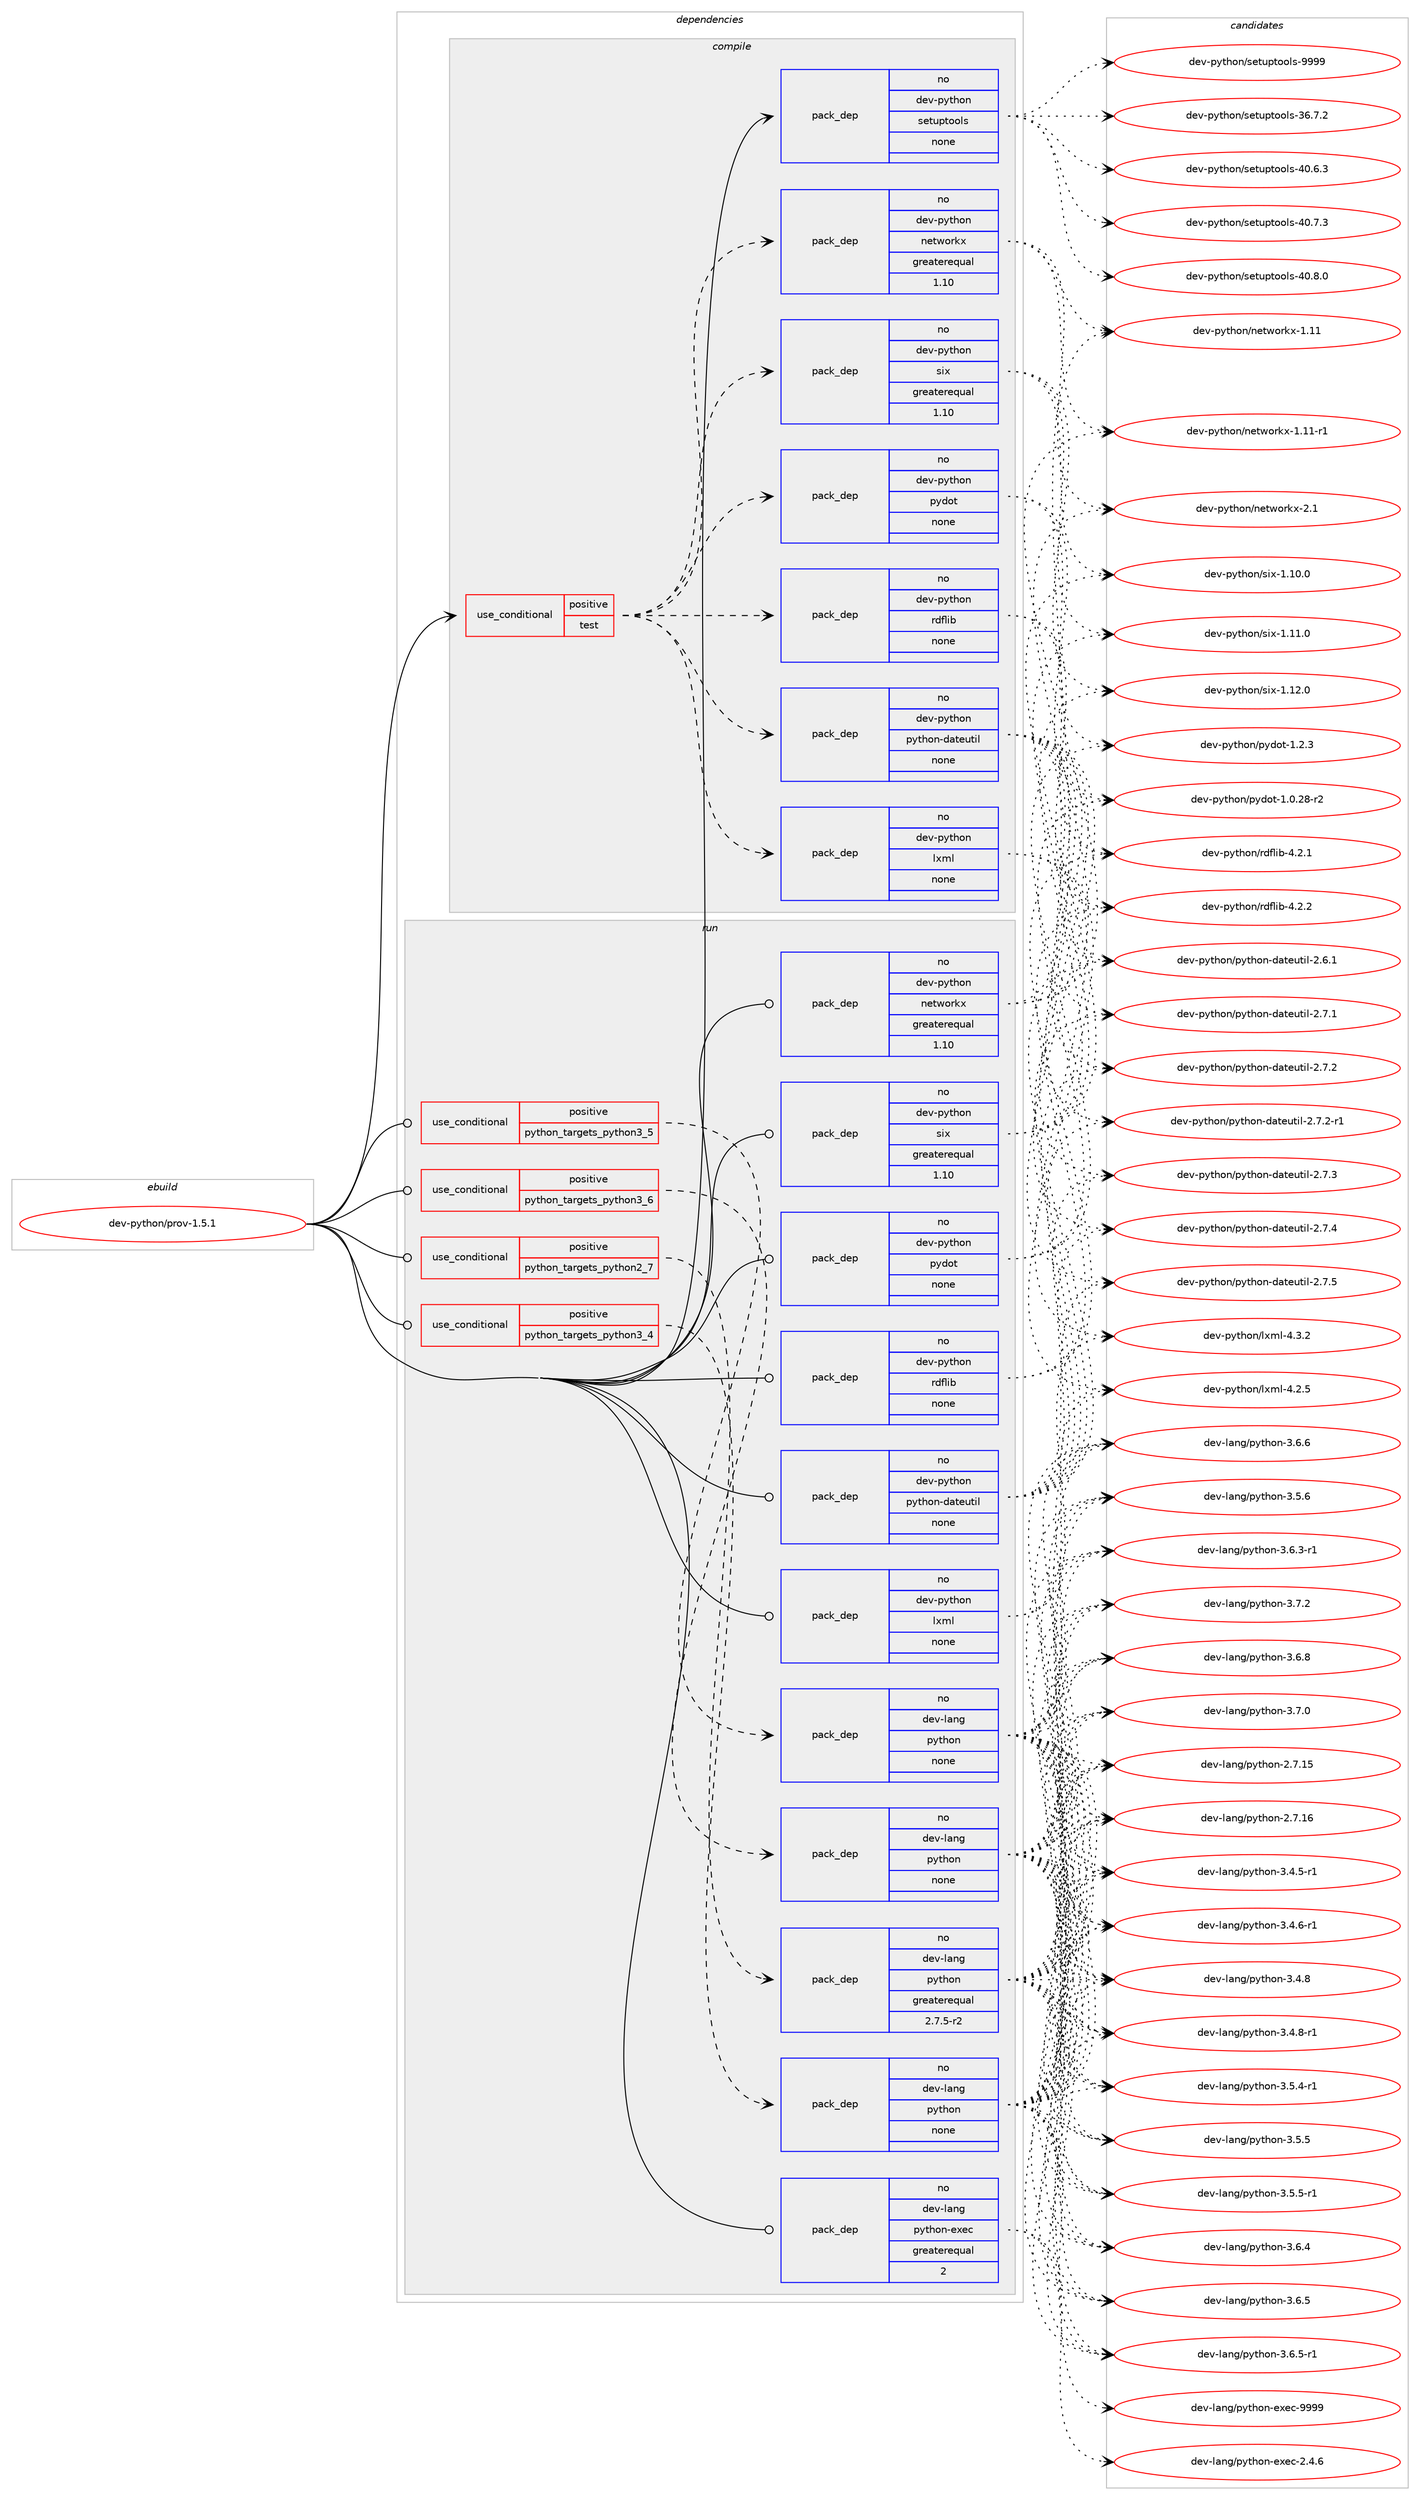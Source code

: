 digraph prolog {

# *************
# Graph options
# *************

newrank=true;
concentrate=true;
compound=true;
graph [rankdir=LR,fontname=Helvetica,fontsize=10,ranksep=1.5];#, ranksep=2.5, nodesep=0.2];
edge  [arrowhead=vee];
node  [fontname=Helvetica,fontsize=10];

# **********
# The ebuild
# **********

subgraph cluster_leftcol {
color=gray;
rank=same;
label=<<i>ebuild</i>>;
id [label="dev-python/prov-1.5.1", color=red, width=4, href="../dev-python/prov-1.5.1.svg"];
}

# ****************
# The dependencies
# ****************

subgraph cluster_midcol {
color=gray;
label=<<i>dependencies</i>>;
subgraph cluster_compile {
fillcolor="#eeeeee";
style=filled;
label=<<i>compile</i>>;
subgraph cond379923 {
dependency1426821 [label=<<TABLE BORDER="0" CELLBORDER="1" CELLSPACING="0" CELLPADDING="4"><TR><TD ROWSPAN="3" CELLPADDING="10">use_conditional</TD></TR><TR><TD>positive</TD></TR><TR><TD>test</TD></TR></TABLE>>, shape=none, color=red];
subgraph pack1023584 {
dependency1426822 [label=<<TABLE BORDER="0" CELLBORDER="1" CELLSPACING="0" CELLPADDING="4" WIDTH="220"><TR><TD ROWSPAN="6" CELLPADDING="30">pack_dep</TD></TR><TR><TD WIDTH="110">no</TD></TR><TR><TD>dev-python</TD></TR><TR><TD>pydot</TD></TR><TR><TD>none</TD></TR><TR><TD></TD></TR></TABLE>>, shape=none, color=blue];
}
dependency1426821:e -> dependency1426822:w [weight=20,style="dashed",arrowhead="vee"];
subgraph pack1023585 {
dependency1426823 [label=<<TABLE BORDER="0" CELLBORDER="1" CELLSPACING="0" CELLPADDING="4" WIDTH="220"><TR><TD ROWSPAN="6" CELLPADDING="30">pack_dep</TD></TR><TR><TD WIDTH="110">no</TD></TR><TR><TD>dev-python</TD></TR><TR><TD>python-dateutil</TD></TR><TR><TD>none</TD></TR><TR><TD></TD></TR></TABLE>>, shape=none, color=blue];
}
dependency1426821:e -> dependency1426823:w [weight=20,style="dashed",arrowhead="vee"];
subgraph pack1023586 {
dependency1426824 [label=<<TABLE BORDER="0" CELLBORDER="1" CELLSPACING="0" CELLPADDING="4" WIDTH="220"><TR><TD ROWSPAN="6" CELLPADDING="30">pack_dep</TD></TR><TR><TD WIDTH="110">no</TD></TR><TR><TD>dev-python</TD></TR><TR><TD>lxml</TD></TR><TR><TD>none</TD></TR><TR><TD></TD></TR></TABLE>>, shape=none, color=blue];
}
dependency1426821:e -> dependency1426824:w [weight=20,style="dashed",arrowhead="vee"];
subgraph pack1023587 {
dependency1426825 [label=<<TABLE BORDER="0" CELLBORDER="1" CELLSPACING="0" CELLPADDING="4" WIDTH="220"><TR><TD ROWSPAN="6" CELLPADDING="30">pack_dep</TD></TR><TR><TD WIDTH="110">no</TD></TR><TR><TD>dev-python</TD></TR><TR><TD>networkx</TD></TR><TR><TD>greaterequal</TD></TR><TR><TD>1.10</TD></TR></TABLE>>, shape=none, color=blue];
}
dependency1426821:e -> dependency1426825:w [weight=20,style="dashed",arrowhead="vee"];
subgraph pack1023588 {
dependency1426826 [label=<<TABLE BORDER="0" CELLBORDER="1" CELLSPACING="0" CELLPADDING="4" WIDTH="220"><TR><TD ROWSPAN="6" CELLPADDING="30">pack_dep</TD></TR><TR><TD WIDTH="110">no</TD></TR><TR><TD>dev-python</TD></TR><TR><TD>rdflib</TD></TR><TR><TD>none</TD></TR><TR><TD></TD></TR></TABLE>>, shape=none, color=blue];
}
dependency1426821:e -> dependency1426826:w [weight=20,style="dashed",arrowhead="vee"];
subgraph pack1023589 {
dependency1426827 [label=<<TABLE BORDER="0" CELLBORDER="1" CELLSPACING="0" CELLPADDING="4" WIDTH="220"><TR><TD ROWSPAN="6" CELLPADDING="30">pack_dep</TD></TR><TR><TD WIDTH="110">no</TD></TR><TR><TD>dev-python</TD></TR><TR><TD>six</TD></TR><TR><TD>greaterequal</TD></TR><TR><TD>1.10</TD></TR></TABLE>>, shape=none, color=blue];
}
dependency1426821:e -> dependency1426827:w [weight=20,style="dashed",arrowhead="vee"];
}
id:e -> dependency1426821:w [weight=20,style="solid",arrowhead="vee"];
subgraph pack1023590 {
dependency1426828 [label=<<TABLE BORDER="0" CELLBORDER="1" CELLSPACING="0" CELLPADDING="4" WIDTH="220"><TR><TD ROWSPAN="6" CELLPADDING="30">pack_dep</TD></TR><TR><TD WIDTH="110">no</TD></TR><TR><TD>dev-python</TD></TR><TR><TD>setuptools</TD></TR><TR><TD>none</TD></TR><TR><TD></TD></TR></TABLE>>, shape=none, color=blue];
}
id:e -> dependency1426828:w [weight=20,style="solid",arrowhead="vee"];
}
subgraph cluster_compileandrun {
fillcolor="#eeeeee";
style=filled;
label=<<i>compile and run</i>>;
}
subgraph cluster_run {
fillcolor="#eeeeee";
style=filled;
label=<<i>run</i>>;
subgraph cond379924 {
dependency1426829 [label=<<TABLE BORDER="0" CELLBORDER="1" CELLSPACING="0" CELLPADDING="4"><TR><TD ROWSPAN="3" CELLPADDING="10">use_conditional</TD></TR><TR><TD>positive</TD></TR><TR><TD>python_targets_python2_7</TD></TR></TABLE>>, shape=none, color=red];
subgraph pack1023591 {
dependency1426830 [label=<<TABLE BORDER="0" CELLBORDER="1" CELLSPACING="0" CELLPADDING="4" WIDTH="220"><TR><TD ROWSPAN="6" CELLPADDING="30">pack_dep</TD></TR><TR><TD WIDTH="110">no</TD></TR><TR><TD>dev-lang</TD></TR><TR><TD>python</TD></TR><TR><TD>greaterequal</TD></TR><TR><TD>2.7.5-r2</TD></TR></TABLE>>, shape=none, color=blue];
}
dependency1426829:e -> dependency1426830:w [weight=20,style="dashed",arrowhead="vee"];
}
id:e -> dependency1426829:w [weight=20,style="solid",arrowhead="odot"];
subgraph cond379925 {
dependency1426831 [label=<<TABLE BORDER="0" CELLBORDER="1" CELLSPACING="0" CELLPADDING="4"><TR><TD ROWSPAN="3" CELLPADDING="10">use_conditional</TD></TR><TR><TD>positive</TD></TR><TR><TD>python_targets_python3_4</TD></TR></TABLE>>, shape=none, color=red];
subgraph pack1023592 {
dependency1426832 [label=<<TABLE BORDER="0" CELLBORDER="1" CELLSPACING="0" CELLPADDING="4" WIDTH="220"><TR><TD ROWSPAN="6" CELLPADDING="30">pack_dep</TD></TR><TR><TD WIDTH="110">no</TD></TR><TR><TD>dev-lang</TD></TR><TR><TD>python</TD></TR><TR><TD>none</TD></TR><TR><TD></TD></TR></TABLE>>, shape=none, color=blue];
}
dependency1426831:e -> dependency1426832:w [weight=20,style="dashed",arrowhead="vee"];
}
id:e -> dependency1426831:w [weight=20,style="solid",arrowhead="odot"];
subgraph cond379926 {
dependency1426833 [label=<<TABLE BORDER="0" CELLBORDER="1" CELLSPACING="0" CELLPADDING="4"><TR><TD ROWSPAN="3" CELLPADDING="10">use_conditional</TD></TR><TR><TD>positive</TD></TR><TR><TD>python_targets_python3_5</TD></TR></TABLE>>, shape=none, color=red];
subgraph pack1023593 {
dependency1426834 [label=<<TABLE BORDER="0" CELLBORDER="1" CELLSPACING="0" CELLPADDING="4" WIDTH="220"><TR><TD ROWSPAN="6" CELLPADDING="30">pack_dep</TD></TR><TR><TD WIDTH="110">no</TD></TR><TR><TD>dev-lang</TD></TR><TR><TD>python</TD></TR><TR><TD>none</TD></TR><TR><TD></TD></TR></TABLE>>, shape=none, color=blue];
}
dependency1426833:e -> dependency1426834:w [weight=20,style="dashed",arrowhead="vee"];
}
id:e -> dependency1426833:w [weight=20,style="solid",arrowhead="odot"];
subgraph cond379927 {
dependency1426835 [label=<<TABLE BORDER="0" CELLBORDER="1" CELLSPACING="0" CELLPADDING="4"><TR><TD ROWSPAN="3" CELLPADDING="10">use_conditional</TD></TR><TR><TD>positive</TD></TR><TR><TD>python_targets_python3_6</TD></TR></TABLE>>, shape=none, color=red];
subgraph pack1023594 {
dependency1426836 [label=<<TABLE BORDER="0" CELLBORDER="1" CELLSPACING="0" CELLPADDING="4" WIDTH="220"><TR><TD ROWSPAN="6" CELLPADDING="30">pack_dep</TD></TR><TR><TD WIDTH="110">no</TD></TR><TR><TD>dev-lang</TD></TR><TR><TD>python</TD></TR><TR><TD>none</TD></TR><TR><TD></TD></TR></TABLE>>, shape=none, color=blue];
}
dependency1426835:e -> dependency1426836:w [weight=20,style="dashed",arrowhead="vee"];
}
id:e -> dependency1426835:w [weight=20,style="solid",arrowhead="odot"];
subgraph pack1023595 {
dependency1426837 [label=<<TABLE BORDER="0" CELLBORDER="1" CELLSPACING="0" CELLPADDING="4" WIDTH="220"><TR><TD ROWSPAN="6" CELLPADDING="30">pack_dep</TD></TR><TR><TD WIDTH="110">no</TD></TR><TR><TD>dev-lang</TD></TR><TR><TD>python-exec</TD></TR><TR><TD>greaterequal</TD></TR><TR><TD>2</TD></TR></TABLE>>, shape=none, color=blue];
}
id:e -> dependency1426837:w [weight=20,style="solid",arrowhead="odot"];
subgraph pack1023596 {
dependency1426838 [label=<<TABLE BORDER="0" CELLBORDER="1" CELLSPACING="0" CELLPADDING="4" WIDTH="220"><TR><TD ROWSPAN="6" CELLPADDING="30">pack_dep</TD></TR><TR><TD WIDTH="110">no</TD></TR><TR><TD>dev-python</TD></TR><TR><TD>lxml</TD></TR><TR><TD>none</TD></TR><TR><TD></TD></TR></TABLE>>, shape=none, color=blue];
}
id:e -> dependency1426838:w [weight=20,style="solid",arrowhead="odot"];
subgraph pack1023597 {
dependency1426839 [label=<<TABLE BORDER="0" CELLBORDER="1" CELLSPACING="0" CELLPADDING="4" WIDTH="220"><TR><TD ROWSPAN="6" CELLPADDING="30">pack_dep</TD></TR><TR><TD WIDTH="110">no</TD></TR><TR><TD>dev-python</TD></TR><TR><TD>networkx</TD></TR><TR><TD>greaterequal</TD></TR><TR><TD>1.10</TD></TR></TABLE>>, shape=none, color=blue];
}
id:e -> dependency1426839:w [weight=20,style="solid",arrowhead="odot"];
subgraph pack1023598 {
dependency1426840 [label=<<TABLE BORDER="0" CELLBORDER="1" CELLSPACING="0" CELLPADDING="4" WIDTH="220"><TR><TD ROWSPAN="6" CELLPADDING="30">pack_dep</TD></TR><TR><TD WIDTH="110">no</TD></TR><TR><TD>dev-python</TD></TR><TR><TD>pydot</TD></TR><TR><TD>none</TD></TR><TR><TD></TD></TR></TABLE>>, shape=none, color=blue];
}
id:e -> dependency1426840:w [weight=20,style="solid",arrowhead="odot"];
subgraph pack1023599 {
dependency1426841 [label=<<TABLE BORDER="0" CELLBORDER="1" CELLSPACING="0" CELLPADDING="4" WIDTH="220"><TR><TD ROWSPAN="6" CELLPADDING="30">pack_dep</TD></TR><TR><TD WIDTH="110">no</TD></TR><TR><TD>dev-python</TD></TR><TR><TD>python-dateutil</TD></TR><TR><TD>none</TD></TR><TR><TD></TD></TR></TABLE>>, shape=none, color=blue];
}
id:e -> dependency1426841:w [weight=20,style="solid",arrowhead="odot"];
subgraph pack1023600 {
dependency1426842 [label=<<TABLE BORDER="0" CELLBORDER="1" CELLSPACING="0" CELLPADDING="4" WIDTH="220"><TR><TD ROWSPAN="6" CELLPADDING="30">pack_dep</TD></TR><TR><TD WIDTH="110">no</TD></TR><TR><TD>dev-python</TD></TR><TR><TD>rdflib</TD></TR><TR><TD>none</TD></TR><TR><TD></TD></TR></TABLE>>, shape=none, color=blue];
}
id:e -> dependency1426842:w [weight=20,style="solid",arrowhead="odot"];
subgraph pack1023601 {
dependency1426843 [label=<<TABLE BORDER="0" CELLBORDER="1" CELLSPACING="0" CELLPADDING="4" WIDTH="220"><TR><TD ROWSPAN="6" CELLPADDING="30">pack_dep</TD></TR><TR><TD WIDTH="110">no</TD></TR><TR><TD>dev-python</TD></TR><TR><TD>six</TD></TR><TR><TD>greaterequal</TD></TR><TR><TD>1.10</TD></TR></TABLE>>, shape=none, color=blue];
}
id:e -> dependency1426843:w [weight=20,style="solid",arrowhead="odot"];
}
}

# **************
# The candidates
# **************

subgraph cluster_choices {
rank=same;
color=gray;
label=<<i>candidates</i>>;

subgraph choice1023584 {
color=black;
nodesep=1;
choice1001011184511212111610411111047112121100111116454946484650564511450 [label="dev-python/pydot-1.0.28-r2", color=red, width=4,href="../dev-python/pydot-1.0.28-r2.svg"];
choice1001011184511212111610411111047112121100111116454946504651 [label="dev-python/pydot-1.2.3", color=red, width=4,href="../dev-python/pydot-1.2.3.svg"];
dependency1426822:e -> choice1001011184511212111610411111047112121100111116454946484650564511450:w [style=dotted,weight="100"];
dependency1426822:e -> choice1001011184511212111610411111047112121100111116454946504651:w [style=dotted,weight="100"];
}
subgraph choice1023585 {
color=black;
nodesep=1;
choice10010111845112121116104111110471121211161041111104510097116101117116105108455046544649 [label="dev-python/python-dateutil-2.6.1", color=red, width=4,href="../dev-python/python-dateutil-2.6.1.svg"];
choice10010111845112121116104111110471121211161041111104510097116101117116105108455046554649 [label="dev-python/python-dateutil-2.7.1", color=red, width=4,href="../dev-python/python-dateutil-2.7.1.svg"];
choice10010111845112121116104111110471121211161041111104510097116101117116105108455046554650 [label="dev-python/python-dateutil-2.7.2", color=red, width=4,href="../dev-python/python-dateutil-2.7.2.svg"];
choice100101118451121211161041111104711212111610411111045100971161011171161051084550465546504511449 [label="dev-python/python-dateutil-2.7.2-r1", color=red, width=4,href="../dev-python/python-dateutil-2.7.2-r1.svg"];
choice10010111845112121116104111110471121211161041111104510097116101117116105108455046554651 [label="dev-python/python-dateutil-2.7.3", color=red, width=4,href="../dev-python/python-dateutil-2.7.3.svg"];
choice10010111845112121116104111110471121211161041111104510097116101117116105108455046554652 [label="dev-python/python-dateutil-2.7.4", color=red, width=4,href="../dev-python/python-dateutil-2.7.4.svg"];
choice10010111845112121116104111110471121211161041111104510097116101117116105108455046554653 [label="dev-python/python-dateutil-2.7.5", color=red, width=4,href="../dev-python/python-dateutil-2.7.5.svg"];
dependency1426823:e -> choice10010111845112121116104111110471121211161041111104510097116101117116105108455046544649:w [style=dotted,weight="100"];
dependency1426823:e -> choice10010111845112121116104111110471121211161041111104510097116101117116105108455046554649:w [style=dotted,weight="100"];
dependency1426823:e -> choice10010111845112121116104111110471121211161041111104510097116101117116105108455046554650:w [style=dotted,weight="100"];
dependency1426823:e -> choice100101118451121211161041111104711212111610411111045100971161011171161051084550465546504511449:w [style=dotted,weight="100"];
dependency1426823:e -> choice10010111845112121116104111110471121211161041111104510097116101117116105108455046554651:w [style=dotted,weight="100"];
dependency1426823:e -> choice10010111845112121116104111110471121211161041111104510097116101117116105108455046554652:w [style=dotted,weight="100"];
dependency1426823:e -> choice10010111845112121116104111110471121211161041111104510097116101117116105108455046554653:w [style=dotted,weight="100"];
}
subgraph choice1023586 {
color=black;
nodesep=1;
choice1001011184511212111610411111047108120109108455246504653 [label="dev-python/lxml-4.2.5", color=red, width=4,href="../dev-python/lxml-4.2.5.svg"];
choice1001011184511212111610411111047108120109108455246514650 [label="dev-python/lxml-4.3.2", color=red, width=4,href="../dev-python/lxml-4.3.2.svg"];
dependency1426824:e -> choice1001011184511212111610411111047108120109108455246504653:w [style=dotted,weight="100"];
dependency1426824:e -> choice1001011184511212111610411111047108120109108455246514650:w [style=dotted,weight="100"];
}
subgraph choice1023587 {
color=black;
nodesep=1;
choice10010111845112121116104111110471101011161191111141071204549464949 [label="dev-python/networkx-1.11", color=red, width=4,href="../dev-python/networkx-1.11.svg"];
choice100101118451121211161041111104711010111611911111410712045494649494511449 [label="dev-python/networkx-1.11-r1", color=red, width=4,href="../dev-python/networkx-1.11-r1.svg"];
choice100101118451121211161041111104711010111611911111410712045504649 [label="dev-python/networkx-2.1", color=red, width=4,href="../dev-python/networkx-2.1.svg"];
dependency1426825:e -> choice10010111845112121116104111110471101011161191111141071204549464949:w [style=dotted,weight="100"];
dependency1426825:e -> choice100101118451121211161041111104711010111611911111410712045494649494511449:w [style=dotted,weight="100"];
dependency1426825:e -> choice100101118451121211161041111104711010111611911111410712045504649:w [style=dotted,weight="100"];
}
subgraph choice1023588 {
color=black;
nodesep=1;
choice100101118451121211161041111104711410010210810598455246504649 [label="dev-python/rdflib-4.2.1", color=red, width=4,href="../dev-python/rdflib-4.2.1.svg"];
choice100101118451121211161041111104711410010210810598455246504650 [label="dev-python/rdflib-4.2.2", color=red, width=4,href="../dev-python/rdflib-4.2.2.svg"];
dependency1426826:e -> choice100101118451121211161041111104711410010210810598455246504649:w [style=dotted,weight="100"];
dependency1426826:e -> choice100101118451121211161041111104711410010210810598455246504650:w [style=dotted,weight="100"];
}
subgraph choice1023589 {
color=black;
nodesep=1;
choice100101118451121211161041111104711510512045494649484648 [label="dev-python/six-1.10.0", color=red, width=4,href="../dev-python/six-1.10.0.svg"];
choice100101118451121211161041111104711510512045494649494648 [label="dev-python/six-1.11.0", color=red, width=4,href="../dev-python/six-1.11.0.svg"];
choice100101118451121211161041111104711510512045494649504648 [label="dev-python/six-1.12.0", color=red, width=4,href="../dev-python/six-1.12.0.svg"];
dependency1426827:e -> choice100101118451121211161041111104711510512045494649484648:w [style=dotted,weight="100"];
dependency1426827:e -> choice100101118451121211161041111104711510512045494649494648:w [style=dotted,weight="100"];
dependency1426827:e -> choice100101118451121211161041111104711510512045494649504648:w [style=dotted,weight="100"];
}
subgraph choice1023590 {
color=black;
nodesep=1;
choice100101118451121211161041111104711510111611711211611111110811545515446554650 [label="dev-python/setuptools-36.7.2", color=red, width=4,href="../dev-python/setuptools-36.7.2.svg"];
choice100101118451121211161041111104711510111611711211611111110811545524846544651 [label="dev-python/setuptools-40.6.3", color=red, width=4,href="../dev-python/setuptools-40.6.3.svg"];
choice100101118451121211161041111104711510111611711211611111110811545524846554651 [label="dev-python/setuptools-40.7.3", color=red, width=4,href="../dev-python/setuptools-40.7.3.svg"];
choice100101118451121211161041111104711510111611711211611111110811545524846564648 [label="dev-python/setuptools-40.8.0", color=red, width=4,href="../dev-python/setuptools-40.8.0.svg"];
choice10010111845112121116104111110471151011161171121161111111081154557575757 [label="dev-python/setuptools-9999", color=red, width=4,href="../dev-python/setuptools-9999.svg"];
dependency1426828:e -> choice100101118451121211161041111104711510111611711211611111110811545515446554650:w [style=dotted,weight="100"];
dependency1426828:e -> choice100101118451121211161041111104711510111611711211611111110811545524846544651:w [style=dotted,weight="100"];
dependency1426828:e -> choice100101118451121211161041111104711510111611711211611111110811545524846554651:w [style=dotted,weight="100"];
dependency1426828:e -> choice100101118451121211161041111104711510111611711211611111110811545524846564648:w [style=dotted,weight="100"];
dependency1426828:e -> choice10010111845112121116104111110471151011161171121161111111081154557575757:w [style=dotted,weight="100"];
}
subgraph choice1023591 {
color=black;
nodesep=1;
choice10010111845108971101034711212111610411111045504655464953 [label="dev-lang/python-2.7.15", color=red, width=4,href="../dev-lang/python-2.7.15.svg"];
choice10010111845108971101034711212111610411111045504655464954 [label="dev-lang/python-2.7.16", color=red, width=4,href="../dev-lang/python-2.7.16.svg"];
choice1001011184510897110103471121211161041111104551465246534511449 [label="dev-lang/python-3.4.5-r1", color=red, width=4,href="../dev-lang/python-3.4.5-r1.svg"];
choice1001011184510897110103471121211161041111104551465246544511449 [label="dev-lang/python-3.4.6-r1", color=red, width=4,href="../dev-lang/python-3.4.6-r1.svg"];
choice100101118451089711010347112121116104111110455146524656 [label="dev-lang/python-3.4.8", color=red, width=4,href="../dev-lang/python-3.4.8.svg"];
choice1001011184510897110103471121211161041111104551465246564511449 [label="dev-lang/python-3.4.8-r1", color=red, width=4,href="../dev-lang/python-3.4.8-r1.svg"];
choice1001011184510897110103471121211161041111104551465346524511449 [label="dev-lang/python-3.5.4-r1", color=red, width=4,href="../dev-lang/python-3.5.4-r1.svg"];
choice100101118451089711010347112121116104111110455146534653 [label="dev-lang/python-3.5.5", color=red, width=4,href="../dev-lang/python-3.5.5.svg"];
choice1001011184510897110103471121211161041111104551465346534511449 [label="dev-lang/python-3.5.5-r1", color=red, width=4,href="../dev-lang/python-3.5.5-r1.svg"];
choice100101118451089711010347112121116104111110455146534654 [label="dev-lang/python-3.5.6", color=red, width=4,href="../dev-lang/python-3.5.6.svg"];
choice1001011184510897110103471121211161041111104551465446514511449 [label="dev-lang/python-3.6.3-r1", color=red, width=4,href="../dev-lang/python-3.6.3-r1.svg"];
choice100101118451089711010347112121116104111110455146544652 [label="dev-lang/python-3.6.4", color=red, width=4,href="../dev-lang/python-3.6.4.svg"];
choice100101118451089711010347112121116104111110455146544653 [label="dev-lang/python-3.6.5", color=red, width=4,href="../dev-lang/python-3.6.5.svg"];
choice1001011184510897110103471121211161041111104551465446534511449 [label="dev-lang/python-3.6.5-r1", color=red, width=4,href="../dev-lang/python-3.6.5-r1.svg"];
choice100101118451089711010347112121116104111110455146544654 [label="dev-lang/python-3.6.6", color=red, width=4,href="../dev-lang/python-3.6.6.svg"];
choice100101118451089711010347112121116104111110455146544656 [label="dev-lang/python-3.6.8", color=red, width=4,href="../dev-lang/python-3.6.8.svg"];
choice100101118451089711010347112121116104111110455146554648 [label="dev-lang/python-3.7.0", color=red, width=4,href="../dev-lang/python-3.7.0.svg"];
choice100101118451089711010347112121116104111110455146554650 [label="dev-lang/python-3.7.2", color=red, width=4,href="../dev-lang/python-3.7.2.svg"];
dependency1426830:e -> choice10010111845108971101034711212111610411111045504655464953:w [style=dotted,weight="100"];
dependency1426830:e -> choice10010111845108971101034711212111610411111045504655464954:w [style=dotted,weight="100"];
dependency1426830:e -> choice1001011184510897110103471121211161041111104551465246534511449:w [style=dotted,weight="100"];
dependency1426830:e -> choice1001011184510897110103471121211161041111104551465246544511449:w [style=dotted,weight="100"];
dependency1426830:e -> choice100101118451089711010347112121116104111110455146524656:w [style=dotted,weight="100"];
dependency1426830:e -> choice1001011184510897110103471121211161041111104551465246564511449:w [style=dotted,weight="100"];
dependency1426830:e -> choice1001011184510897110103471121211161041111104551465346524511449:w [style=dotted,weight="100"];
dependency1426830:e -> choice100101118451089711010347112121116104111110455146534653:w [style=dotted,weight="100"];
dependency1426830:e -> choice1001011184510897110103471121211161041111104551465346534511449:w [style=dotted,weight="100"];
dependency1426830:e -> choice100101118451089711010347112121116104111110455146534654:w [style=dotted,weight="100"];
dependency1426830:e -> choice1001011184510897110103471121211161041111104551465446514511449:w [style=dotted,weight="100"];
dependency1426830:e -> choice100101118451089711010347112121116104111110455146544652:w [style=dotted,weight="100"];
dependency1426830:e -> choice100101118451089711010347112121116104111110455146544653:w [style=dotted,weight="100"];
dependency1426830:e -> choice1001011184510897110103471121211161041111104551465446534511449:w [style=dotted,weight="100"];
dependency1426830:e -> choice100101118451089711010347112121116104111110455146544654:w [style=dotted,weight="100"];
dependency1426830:e -> choice100101118451089711010347112121116104111110455146544656:w [style=dotted,weight="100"];
dependency1426830:e -> choice100101118451089711010347112121116104111110455146554648:w [style=dotted,weight="100"];
dependency1426830:e -> choice100101118451089711010347112121116104111110455146554650:w [style=dotted,weight="100"];
}
subgraph choice1023592 {
color=black;
nodesep=1;
choice10010111845108971101034711212111610411111045504655464953 [label="dev-lang/python-2.7.15", color=red, width=4,href="../dev-lang/python-2.7.15.svg"];
choice10010111845108971101034711212111610411111045504655464954 [label="dev-lang/python-2.7.16", color=red, width=4,href="../dev-lang/python-2.7.16.svg"];
choice1001011184510897110103471121211161041111104551465246534511449 [label="dev-lang/python-3.4.5-r1", color=red, width=4,href="../dev-lang/python-3.4.5-r1.svg"];
choice1001011184510897110103471121211161041111104551465246544511449 [label="dev-lang/python-3.4.6-r1", color=red, width=4,href="../dev-lang/python-3.4.6-r1.svg"];
choice100101118451089711010347112121116104111110455146524656 [label="dev-lang/python-3.4.8", color=red, width=4,href="../dev-lang/python-3.4.8.svg"];
choice1001011184510897110103471121211161041111104551465246564511449 [label="dev-lang/python-3.4.8-r1", color=red, width=4,href="../dev-lang/python-3.4.8-r1.svg"];
choice1001011184510897110103471121211161041111104551465346524511449 [label="dev-lang/python-3.5.4-r1", color=red, width=4,href="../dev-lang/python-3.5.4-r1.svg"];
choice100101118451089711010347112121116104111110455146534653 [label="dev-lang/python-3.5.5", color=red, width=4,href="../dev-lang/python-3.5.5.svg"];
choice1001011184510897110103471121211161041111104551465346534511449 [label="dev-lang/python-3.5.5-r1", color=red, width=4,href="../dev-lang/python-3.5.5-r1.svg"];
choice100101118451089711010347112121116104111110455146534654 [label="dev-lang/python-3.5.6", color=red, width=4,href="../dev-lang/python-3.5.6.svg"];
choice1001011184510897110103471121211161041111104551465446514511449 [label="dev-lang/python-3.6.3-r1", color=red, width=4,href="../dev-lang/python-3.6.3-r1.svg"];
choice100101118451089711010347112121116104111110455146544652 [label="dev-lang/python-3.6.4", color=red, width=4,href="../dev-lang/python-3.6.4.svg"];
choice100101118451089711010347112121116104111110455146544653 [label="dev-lang/python-3.6.5", color=red, width=4,href="../dev-lang/python-3.6.5.svg"];
choice1001011184510897110103471121211161041111104551465446534511449 [label="dev-lang/python-3.6.5-r1", color=red, width=4,href="../dev-lang/python-3.6.5-r1.svg"];
choice100101118451089711010347112121116104111110455146544654 [label="dev-lang/python-3.6.6", color=red, width=4,href="../dev-lang/python-3.6.6.svg"];
choice100101118451089711010347112121116104111110455146544656 [label="dev-lang/python-3.6.8", color=red, width=4,href="../dev-lang/python-3.6.8.svg"];
choice100101118451089711010347112121116104111110455146554648 [label="dev-lang/python-3.7.0", color=red, width=4,href="../dev-lang/python-3.7.0.svg"];
choice100101118451089711010347112121116104111110455146554650 [label="dev-lang/python-3.7.2", color=red, width=4,href="../dev-lang/python-3.7.2.svg"];
dependency1426832:e -> choice10010111845108971101034711212111610411111045504655464953:w [style=dotted,weight="100"];
dependency1426832:e -> choice10010111845108971101034711212111610411111045504655464954:w [style=dotted,weight="100"];
dependency1426832:e -> choice1001011184510897110103471121211161041111104551465246534511449:w [style=dotted,weight="100"];
dependency1426832:e -> choice1001011184510897110103471121211161041111104551465246544511449:w [style=dotted,weight="100"];
dependency1426832:e -> choice100101118451089711010347112121116104111110455146524656:w [style=dotted,weight="100"];
dependency1426832:e -> choice1001011184510897110103471121211161041111104551465246564511449:w [style=dotted,weight="100"];
dependency1426832:e -> choice1001011184510897110103471121211161041111104551465346524511449:w [style=dotted,weight="100"];
dependency1426832:e -> choice100101118451089711010347112121116104111110455146534653:w [style=dotted,weight="100"];
dependency1426832:e -> choice1001011184510897110103471121211161041111104551465346534511449:w [style=dotted,weight="100"];
dependency1426832:e -> choice100101118451089711010347112121116104111110455146534654:w [style=dotted,weight="100"];
dependency1426832:e -> choice1001011184510897110103471121211161041111104551465446514511449:w [style=dotted,weight="100"];
dependency1426832:e -> choice100101118451089711010347112121116104111110455146544652:w [style=dotted,weight="100"];
dependency1426832:e -> choice100101118451089711010347112121116104111110455146544653:w [style=dotted,weight="100"];
dependency1426832:e -> choice1001011184510897110103471121211161041111104551465446534511449:w [style=dotted,weight="100"];
dependency1426832:e -> choice100101118451089711010347112121116104111110455146544654:w [style=dotted,weight="100"];
dependency1426832:e -> choice100101118451089711010347112121116104111110455146544656:w [style=dotted,weight="100"];
dependency1426832:e -> choice100101118451089711010347112121116104111110455146554648:w [style=dotted,weight="100"];
dependency1426832:e -> choice100101118451089711010347112121116104111110455146554650:w [style=dotted,weight="100"];
}
subgraph choice1023593 {
color=black;
nodesep=1;
choice10010111845108971101034711212111610411111045504655464953 [label="dev-lang/python-2.7.15", color=red, width=4,href="../dev-lang/python-2.7.15.svg"];
choice10010111845108971101034711212111610411111045504655464954 [label="dev-lang/python-2.7.16", color=red, width=4,href="../dev-lang/python-2.7.16.svg"];
choice1001011184510897110103471121211161041111104551465246534511449 [label="dev-lang/python-3.4.5-r1", color=red, width=4,href="../dev-lang/python-3.4.5-r1.svg"];
choice1001011184510897110103471121211161041111104551465246544511449 [label="dev-lang/python-3.4.6-r1", color=red, width=4,href="../dev-lang/python-3.4.6-r1.svg"];
choice100101118451089711010347112121116104111110455146524656 [label="dev-lang/python-3.4.8", color=red, width=4,href="../dev-lang/python-3.4.8.svg"];
choice1001011184510897110103471121211161041111104551465246564511449 [label="dev-lang/python-3.4.8-r1", color=red, width=4,href="../dev-lang/python-3.4.8-r1.svg"];
choice1001011184510897110103471121211161041111104551465346524511449 [label="dev-lang/python-3.5.4-r1", color=red, width=4,href="../dev-lang/python-3.5.4-r1.svg"];
choice100101118451089711010347112121116104111110455146534653 [label="dev-lang/python-3.5.5", color=red, width=4,href="../dev-lang/python-3.5.5.svg"];
choice1001011184510897110103471121211161041111104551465346534511449 [label="dev-lang/python-3.5.5-r1", color=red, width=4,href="../dev-lang/python-3.5.5-r1.svg"];
choice100101118451089711010347112121116104111110455146534654 [label="dev-lang/python-3.5.6", color=red, width=4,href="../dev-lang/python-3.5.6.svg"];
choice1001011184510897110103471121211161041111104551465446514511449 [label="dev-lang/python-3.6.3-r1", color=red, width=4,href="../dev-lang/python-3.6.3-r1.svg"];
choice100101118451089711010347112121116104111110455146544652 [label="dev-lang/python-3.6.4", color=red, width=4,href="../dev-lang/python-3.6.4.svg"];
choice100101118451089711010347112121116104111110455146544653 [label="dev-lang/python-3.6.5", color=red, width=4,href="../dev-lang/python-3.6.5.svg"];
choice1001011184510897110103471121211161041111104551465446534511449 [label="dev-lang/python-3.6.5-r1", color=red, width=4,href="../dev-lang/python-3.6.5-r1.svg"];
choice100101118451089711010347112121116104111110455146544654 [label="dev-lang/python-3.6.6", color=red, width=4,href="../dev-lang/python-3.6.6.svg"];
choice100101118451089711010347112121116104111110455146544656 [label="dev-lang/python-3.6.8", color=red, width=4,href="../dev-lang/python-3.6.8.svg"];
choice100101118451089711010347112121116104111110455146554648 [label="dev-lang/python-3.7.0", color=red, width=4,href="../dev-lang/python-3.7.0.svg"];
choice100101118451089711010347112121116104111110455146554650 [label="dev-lang/python-3.7.2", color=red, width=4,href="../dev-lang/python-3.7.2.svg"];
dependency1426834:e -> choice10010111845108971101034711212111610411111045504655464953:w [style=dotted,weight="100"];
dependency1426834:e -> choice10010111845108971101034711212111610411111045504655464954:w [style=dotted,weight="100"];
dependency1426834:e -> choice1001011184510897110103471121211161041111104551465246534511449:w [style=dotted,weight="100"];
dependency1426834:e -> choice1001011184510897110103471121211161041111104551465246544511449:w [style=dotted,weight="100"];
dependency1426834:e -> choice100101118451089711010347112121116104111110455146524656:w [style=dotted,weight="100"];
dependency1426834:e -> choice1001011184510897110103471121211161041111104551465246564511449:w [style=dotted,weight="100"];
dependency1426834:e -> choice1001011184510897110103471121211161041111104551465346524511449:w [style=dotted,weight="100"];
dependency1426834:e -> choice100101118451089711010347112121116104111110455146534653:w [style=dotted,weight="100"];
dependency1426834:e -> choice1001011184510897110103471121211161041111104551465346534511449:w [style=dotted,weight="100"];
dependency1426834:e -> choice100101118451089711010347112121116104111110455146534654:w [style=dotted,weight="100"];
dependency1426834:e -> choice1001011184510897110103471121211161041111104551465446514511449:w [style=dotted,weight="100"];
dependency1426834:e -> choice100101118451089711010347112121116104111110455146544652:w [style=dotted,weight="100"];
dependency1426834:e -> choice100101118451089711010347112121116104111110455146544653:w [style=dotted,weight="100"];
dependency1426834:e -> choice1001011184510897110103471121211161041111104551465446534511449:w [style=dotted,weight="100"];
dependency1426834:e -> choice100101118451089711010347112121116104111110455146544654:w [style=dotted,weight="100"];
dependency1426834:e -> choice100101118451089711010347112121116104111110455146544656:w [style=dotted,weight="100"];
dependency1426834:e -> choice100101118451089711010347112121116104111110455146554648:w [style=dotted,weight="100"];
dependency1426834:e -> choice100101118451089711010347112121116104111110455146554650:w [style=dotted,weight="100"];
}
subgraph choice1023594 {
color=black;
nodesep=1;
choice10010111845108971101034711212111610411111045504655464953 [label="dev-lang/python-2.7.15", color=red, width=4,href="../dev-lang/python-2.7.15.svg"];
choice10010111845108971101034711212111610411111045504655464954 [label="dev-lang/python-2.7.16", color=red, width=4,href="../dev-lang/python-2.7.16.svg"];
choice1001011184510897110103471121211161041111104551465246534511449 [label="dev-lang/python-3.4.5-r1", color=red, width=4,href="../dev-lang/python-3.4.5-r1.svg"];
choice1001011184510897110103471121211161041111104551465246544511449 [label="dev-lang/python-3.4.6-r1", color=red, width=4,href="../dev-lang/python-3.4.6-r1.svg"];
choice100101118451089711010347112121116104111110455146524656 [label="dev-lang/python-3.4.8", color=red, width=4,href="../dev-lang/python-3.4.8.svg"];
choice1001011184510897110103471121211161041111104551465246564511449 [label="dev-lang/python-3.4.8-r1", color=red, width=4,href="../dev-lang/python-3.4.8-r1.svg"];
choice1001011184510897110103471121211161041111104551465346524511449 [label="dev-lang/python-3.5.4-r1", color=red, width=4,href="../dev-lang/python-3.5.4-r1.svg"];
choice100101118451089711010347112121116104111110455146534653 [label="dev-lang/python-3.5.5", color=red, width=4,href="../dev-lang/python-3.5.5.svg"];
choice1001011184510897110103471121211161041111104551465346534511449 [label="dev-lang/python-3.5.5-r1", color=red, width=4,href="../dev-lang/python-3.5.5-r1.svg"];
choice100101118451089711010347112121116104111110455146534654 [label="dev-lang/python-3.5.6", color=red, width=4,href="../dev-lang/python-3.5.6.svg"];
choice1001011184510897110103471121211161041111104551465446514511449 [label="dev-lang/python-3.6.3-r1", color=red, width=4,href="../dev-lang/python-3.6.3-r1.svg"];
choice100101118451089711010347112121116104111110455146544652 [label="dev-lang/python-3.6.4", color=red, width=4,href="../dev-lang/python-3.6.4.svg"];
choice100101118451089711010347112121116104111110455146544653 [label="dev-lang/python-3.6.5", color=red, width=4,href="../dev-lang/python-3.6.5.svg"];
choice1001011184510897110103471121211161041111104551465446534511449 [label="dev-lang/python-3.6.5-r1", color=red, width=4,href="../dev-lang/python-3.6.5-r1.svg"];
choice100101118451089711010347112121116104111110455146544654 [label="dev-lang/python-3.6.6", color=red, width=4,href="../dev-lang/python-3.6.6.svg"];
choice100101118451089711010347112121116104111110455146544656 [label="dev-lang/python-3.6.8", color=red, width=4,href="../dev-lang/python-3.6.8.svg"];
choice100101118451089711010347112121116104111110455146554648 [label="dev-lang/python-3.7.0", color=red, width=4,href="../dev-lang/python-3.7.0.svg"];
choice100101118451089711010347112121116104111110455146554650 [label="dev-lang/python-3.7.2", color=red, width=4,href="../dev-lang/python-3.7.2.svg"];
dependency1426836:e -> choice10010111845108971101034711212111610411111045504655464953:w [style=dotted,weight="100"];
dependency1426836:e -> choice10010111845108971101034711212111610411111045504655464954:w [style=dotted,weight="100"];
dependency1426836:e -> choice1001011184510897110103471121211161041111104551465246534511449:w [style=dotted,weight="100"];
dependency1426836:e -> choice1001011184510897110103471121211161041111104551465246544511449:w [style=dotted,weight="100"];
dependency1426836:e -> choice100101118451089711010347112121116104111110455146524656:w [style=dotted,weight="100"];
dependency1426836:e -> choice1001011184510897110103471121211161041111104551465246564511449:w [style=dotted,weight="100"];
dependency1426836:e -> choice1001011184510897110103471121211161041111104551465346524511449:w [style=dotted,weight="100"];
dependency1426836:e -> choice100101118451089711010347112121116104111110455146534653:w [style=dotted,weight="100"];
dependency1426836:e -> choice1001011184510897110103471121211161041111104551465346534511449:w [style=dotted,weight="100"];
dependency1426836:e -> choice100101118451089711010347112121116104111110455146534654:w [style=dotted,weight="100"];
dependency1426836:e -> choice1001011184510897110103471121211161041111104551465446514511449:w [style=dotted,weight="100"];
dependency1426836:e -> choice100101118451089711010347112121116104111110455146544652:w [style=dotted,weight="100"];
dependency1426836:e -> choice100101118451089711010347112121116104111110455146544653:w [style=dotted,weight="100"];
dependency1426836:e -> choice1001011184510897110103471121211161041111104551465446534511449:w [style=dotted,weight="100"];
dependency1426836:e -> choice100101118451089711010347112121116104111110455146544654:w [style=dotted,weight="100"];
dependency1426836:e -> choice100101118451089711010347112121116104111110455146544656:w [style=dotted,weight="100"];
dependency1426836:e -> choice100101118451089711010347112121116104111110455146554648:w [style=dotted,weight="100"];
dependency1426836:e -> choice100101118451089711010347112121116104111110455146554650:w [style=dotted,weight="100"];
}
subgraph choice1023595 {
color=black;
nodesep=1;
choice1001011184510897110103471121211161041111104510112010199455046524654 [label="dev-lang/python-exec-2.4.6", color=red, width=4,href="../dev-lang/python-exec-2.4.6.svg"];
choice10010111845108971101034711212111610411111045101120101994557575757 [label="dev-lang/python-exec-9999", color=red, width=4,href="../dev-lang/python-exec-9999.svg"];
dependency1426837:e -> choice1001011184510897110103471121211161041111104510112010199455046524654:w [style=dotted,weight="100"];
dependency1426837:e -> choice10010111845108971101034711212111610411111045101120101994557575757:w [style=dotted,weight="100"];
}
subgraph choice1023596 {
color=black;
nodesep=1;
choice1001011184511212111610411111047108120109108455246504653 [label="dev-python/lxml-4.2.5", color=red, width=4,href="../dev-python/lxml-4.2.5.svg"];
choice1001011184511212111610411111047108120109108455246514650 [label="dev-python/lxml-4.3.2", color=red, width=4,href="../dev-python/lxml-4.3.2.svg"];
dependency1426838:e -> choice1001011184511212111610411111047108120109108455246504653:w [style=dotted,weight="100"];
dependency1426838:e -> choice1001011184511212111610411111047108120109108455246514650:w [style=dotted,weight="100"];
}
subgraph choice1023597 {
color=black;
nodesep=1;
choice10010111845112121116104111110471101011161191111141071204549464949 [label="dev-python/networkx-1.11", color=red, width=4,href="../dev-python/networkx-1.11.svg"];
choice100101118451121211161041111104711010111611911111410712045494649494511449 [label="dev-python/networkx-1.11-r1", color=red, width=4,href="../dev-python/networkx-1.11-r1.svg"];
choice100101118451121211161041111104711010111611911111410712045504649 [label="dev-python/networkx-2.1", color=red, width=4,href="../dev-python/networkx-2.1.svg"];
dependency1426839:e -> choice10010111845112121116104111110471101011161191111141071204549464949:w [style=dotted,weight="100"];
dependency1426839:e -> choice100101118451121211161041111104711010111611911111410712045494649494511449:w [style=dotted,weight="100"];
dependency1426839:e -> choice100101118451121211161041111104711010111611911111410712045504649:w [style=dotted,weight="100"];
}
subgraph choice1023598 {
color=black;
nodesep=1;
choice1001011184511212111610411111047112121100111116454946484650564511450 [label="dev-python/pydot-1.0.28-r2", color=red, width=4,href="../dev-python/pydot-1.0.28-r2.svg"];
choice1001011184511212111610411111047112121100111116454946504651 [label="dev-python/pydot-1.2.3", color=red, width=4,href="../dev-python/pydot-1.2.3.svg"];
dependency1426840:e -> choice1001011184511212111610411111047112121100111116454946484650564511450:w [style=dotted,weight="100"];
dependency1426840:e -> choice1001011184511212111610411111047112121100111116454946504651:w [style=dotted,weight="100"];
}
subgraph choice1023599 {
color=black;
nodesep=1;
choice10010111845112121116104111110471121211161041111104510097116101117116105108455046544649 [label="dev-python/python-dateutil-2.6.1", color=red, width=4,href="../dev-python/python-dateutil-2.6.1.svg"];
choice10010111845112121116104111110471121211161041111104510097116101117116105108455046554649 [label="dev-python/python-dateutil-2.7.1", color=red, width=4,href="../dev-python/python-dateutil-2.7.1.svg"];
choice10010111845112121116104111110471121211161041111104510097116101117116105108455046554650 [label="dev-python/python-dateutil-2.7.2", color=red, width=4,href="../dev-python/python-dateutil-2.7.2.svg"];
choice100101118451121211161041111104711212111610411111045100971161011171161051084550465546504511449 [label="dev-python/python-dateutil-2.7.2-r1", color=red, width=4,href="../dev-python/python-dateutil-2.7.2-r1.svg"];
choice10010111845112121116104111110471121211161041111104510097116101117116105108455046554651 [label="dev-python/python-dateutil-2.7.3", color=red, width=4,href="../dev-python/python-dateutil-2.7.3.svg"];
choice10010111845112121116104111110471121211161041111104510097116101117116105108455046554652 [label="dev-python/python-dateutil-2.7.4", color=red, width=4,href="../dev-python/python-dateutil-2.7.4.svg"];
choice10010111845112121116104111110471121211161041111104510097116101117116105108455046554653 [label="dev-python/python-dateutil-2.7.5", color=red, width=4,href="../dev-python/python-dateutil-2.7.5.svg"];
dependency1426841:e -> choice10010111845112121116104111110471121211161041111104510097116101117116105108455046544649:w [style=dotted,weight="100"];
dependency1426841:e -> choice10010111845112121116104111110471121211161041111104510097116101117116105108455046554649:w [style=dotted,weight="100"];
dependency1426841:e -> choice10010111845112121116104111110471121211161041111104510097116101117116105108455046554650:w [style=dotted,weight="100"];
dependency1426841:e -> choice100101118451121211161041111104711212111610411111045100971161011171161051084550465546504511449:w [style=dotted,weight="100"];
dependency1426841:e -> choice10010111845112121116104111110471121211161041111104510097116101117116105108455046554651:w [style=dotted,weight="100"];
dependency1426841:e -> choice10010111845112121116104111110471121211161041111104510097116101117116105108455046554652:w [style=dotted,weight="100"];
dependency1426841:e -> choice10010111845112121116104111110471121211161041111104510097116101117116105108455046554653:w [style=dotted,weight="100"];
}
subgraph choice1023600 {
color=black;
nodesep=1;
choice100101118451121211161041111104711410010210810598455246504649 [label="dev-python/rdflib-4.2.1", color=red, width=4,href="../dev-python/rdflib-4.2.1.svg"];
choice100101118451121211161041111104711410010210810598455246504650 [label="dev-python/rdflib-4.2.2", color=red, width=4,href="../dev-python/rdflib-4.2.2.svg"];
dependency1426842:e -> choice100101118451121211161041111104711410010210810598455246504649:w [style=dotted,weight="100"];
dependency1426842:e -> choice100101118451121211161041111104711410010210810598455246504650:w [style=dotted,weight="100"];
}
subgraph choice1023601 {
color=black;
nodesep=1;
choice100101118451121211161041111104711510512045494649484648 [label="dev-python/six-1.10.0", color=red, width=4,href="../dev-python/six-1.10.0.svg"];
choice100101118451121211161041111104711510512045494649494648 [label="dev-python/six-1.11.0", color=red, width=4,href="../dev-python/six-1.11.0.svg"];
choice100101118451121211161041111104711510512045494649504648 [label="dev-python/six-1.12.0", color=red, width=4,href="../dev-python/six-1.12.0.svg"];
dependency1426843:e -> choice100101118451121211161041111104711510512045494649484648:w [style=dotted,weight="100"];
dependency1426843:e -> choice100101118451121211161041111104711510512045494649494648:w [style=dotted,weight="100"];
dependency1426843:e -> choice100101118451121211161041111104711510512045494649504648:w [style=dotted,weight="100"];
}
}

}
